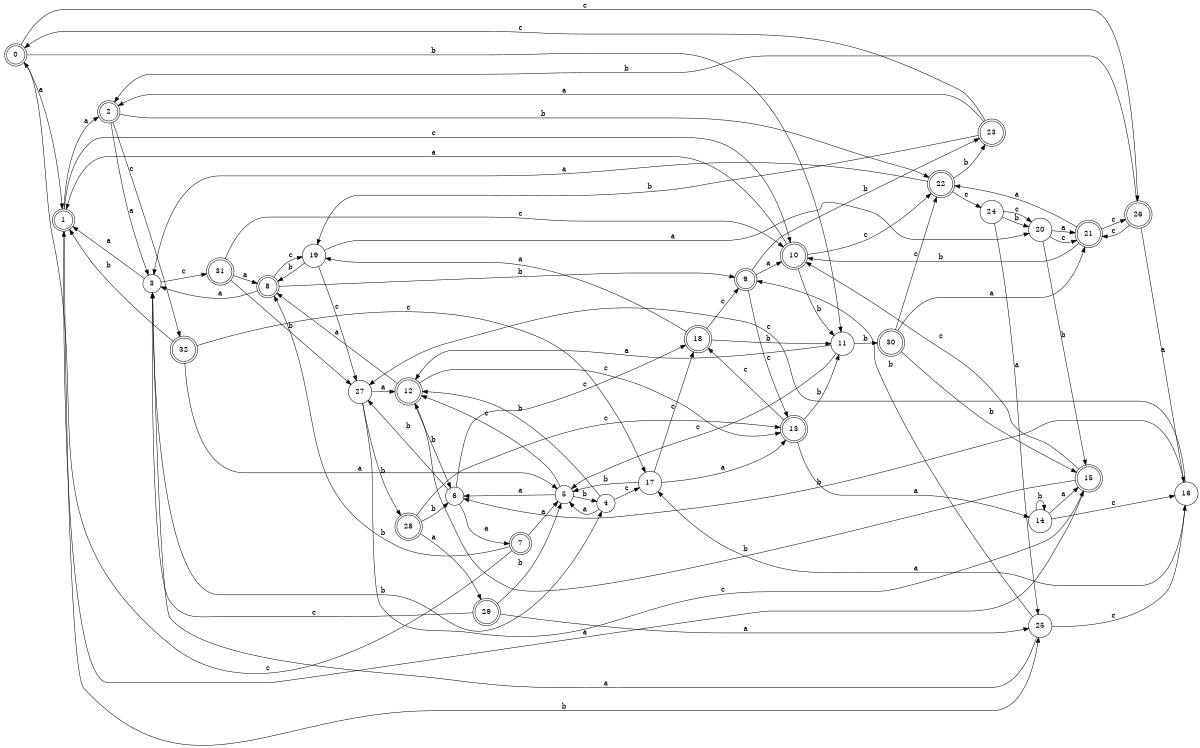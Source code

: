 digraph n27_10 {
__start0 [label="" shape="none"];

rankdir=LR;
size="8,5";

s0 [style="rounded,filled", color="black", fillcolor="white" shape="doublecircle", label="0"];
s1 [style="rounded,filled", color="black", fillcolor="white" shape="doublecircle", label="1"];
s2 [style="rounded,filled", color="black", fillcolor="white" shape="doublecircle", label="2"];
s3 [style="filled", color="black", fillcolor="white" shape="circle", label="3"];
s4 [style="filled", color="black", fillcolor="white" shape="circle", label="4"];
s5 [style="filled", color="black", fillcolor="white" shape="circle", label="5"];
s6 [style="filled", color="black", fillcolor="white" shape="circle", label="6"];
s7 [style="rounded,filled", color="black", fillcolor="white" shape="doublecircle", label="7"];
s8 [style="rounded,filled", color="black", fillcolor="white" shape="doublecircle", label="8"];
s9 [style="rounded,filled", color="black", fillcolor="white" shape="doublecircle", label="9"];
s10 [style="rounded,filled", color="black", fillcolor="white" shape="doublecircle", label="10"];
s11 [style="filled", color="black", fillcolor="white" shape="circle", label="11"];
s12 [style="rounded,filled", color="black", fillcolor="white" shape="doublecircle", label="12"];
s13 [style="rounded,filled", color="black", fillcolor="white" shape="doublecircle", label="13"];
s14 [style="filled", color="black", fillcolor="white" shape="circle", label="14"];
s15 [style="rounded,filled", color="black", fillcolor="white" shape="doublecircle", label="15"];
s16 [style="filled", color="black", fillcolor="white" shape="circle", label="16"];
s17 [style="filled", color="black", fillcolor="white" shape="circle", label="17"];
s18 [style="rounded,filled", color="black", fillcolor="white" shape="doublecircle", label="18"];
s19 [style="filled", color="black", fillcolor="white" shape="circle", label="19"];
s20 [style="filled", color="black", fillcolor="white" shape="circle", label="20"];
s21 [style="rounded,filled", color="black", fillcolor="white" shape="doublecircle", label="21"];
s22 [style="rounded,filled", color="black", fillcolor="white" shape="doublecircle", label="22"];
s23 [style="rounded,filled", color="black", fillcolor="white" shape="doublecircle", label="23"];
s24 [style="filled", color="black", fillcolor="white" shape="circle", label="24"];
s25 [style="filled", color="black", fillcolor="white" shape="circle", label="25"];
s26 [style="rounded,filled", color="black", fillcolor="white" shape="doublecircle", label="26"];
s27 [style="filled", color="black", fillcolor="white" shape="circle", label="27"];
s28 [style="rounded,filled", color="black", fillcolor="white" shape="doublecircle", label="28"];
s29 [style="rounded,filled", color="black", fillcolor="white" shape="doublecircle", label="29"];
s30 [style="rounded,filled", color="black", fillcolor="white" shape="doublecircle", label="30"];
s31 [style="rounded,filled", color="black", fillcolor="white" shape="doublecircle", label="31"];
s32 [style="rounded,filled", color="black", fillcolor="white" shape="doublecircle", label="32"];
s0 -> s1 [label="a"];
s0 -> s11 [label="b"];
s0 -> s26 [label="c"];
s1 -> s2 [label="a"];
s1 -> s25 [label="b"];
s1 -> s10 [label="c"];
s2 -> s3 [label="a"];
s2 -> s22 [label="b"];
s2 -> s32 [label="c"];
s3 -> s1 [label="a"];
s3 -> s4 [label="b"];
s3 -> s31 [label="c"];
s4 -> s5 [label="a"];
s4 -> s12 [label="b"];
s4 -> s17 [label="c"];
s5 -> s6 [label="a"];
s5 -> s4 [label="b"];
s5 -> s12 [label="c"];
s6 -> s7 [label="a"];
s6 -> s27 [label="b"];
s6 -> s18 [label="c"];
s7 -> s5 [label="a"];
s7 -> s8 [label="b"];
s7 -> s0 [label="c"];
s8 -> s3 [label="a"];
s8 -> s9 [label="b"];
s8 -> s19 [label="c"];
s9 -> s10 [label="a"];
s9 -> s23 [label="b"];
s9 -> s13 [label="c"];
s10 -> s1 [label="a"];
s10 -> s11 [label="b"];
s10 -> s22 [label="c"];
s11 -> s12 [label="a"];
s11 -> s30 [label="b"];
s11 -> s5 [label="c"];
s12 -> s8 [label="a"];
s12 -> s6 [label="b"];
s12 -> s13 [label="c"];
s13 -> s14 [label="a"];
s13 -> s11 [label="b"];
s13 -> s18 [label="c"];
s14 -> s15 [label="a"];
s14 -> s14 [label="b"];
s14 -> s16 [label="c"];
s15 -> s1 [label="a"];
s15 -> s12 [label="b"];
s15 -> s10 [label="c"];
s16 -> s17 [label="a"];
s16 -> s6 [label="b"];
s16 -> s27 [label="c"];
s17 -> s13 [label="a"];
s17 -> s5 [label="b"];
s17 -> s18 [label="c"];
s18 -> s19 [label="a"];
s18 -> s11 [label="b"];
s18 -> s9 [label="c"];
s19 -> s20 [label="a"];
s19 -> s8 [label="b"];
s19 -> s27 [label="c"];
s20 -> s21 [label="a"];
s20 -> s15 [label="b"];
s20 -> s21 [label="c"];
s21 -> s22 [label="a"];
s21 -> s10 [label="b"];
s21 -> s26 [label="c"];
s22 -> s3 [label="a"];
s22 -> s23 [label="b"];
s22 -> s24 [label="c"];
s23 -> s2 [label="a"];
s23 -> s19 [label="b"];
s23 -> s0 [label="c"];
s24 -> s25 [label="a"];
s24 -> s20 [label="b"];
s24 -> s20 [label="c"];
s25 -> s3 [label="a"];
s25 -> s9 [label="b"];
s25 -> s16 [label="c"];
s26 -> s16 [label="a"];
s26 -> s2 [label="b"];
s26 -> s21 [label="c"];
s27 -> s12 [label="a"];
s27 -> s28 [label="b"];
s27 -> s15 [label="c"];
s28 -> s29 [label="a"];
s28 -> s6 [label="b"];
s28 -> s13 [label="c"];
s29 -> s25 [label="a"];
s29 -> s5 [label="b"];
s29 -> s3 [label="c"];
s30 -> s21 [label="a"];
s30 -> s15 [label="b"];
s30 -> s22 [label="c"];
s31 -> s8 [label="a"];
s31 -> s27 [label="b"];
s31 -> s10 [label="c"];
s32 -> s5 [label="a"];
s32 -> s1 [label="b"];
s32 -> s17 [label="c"];

}